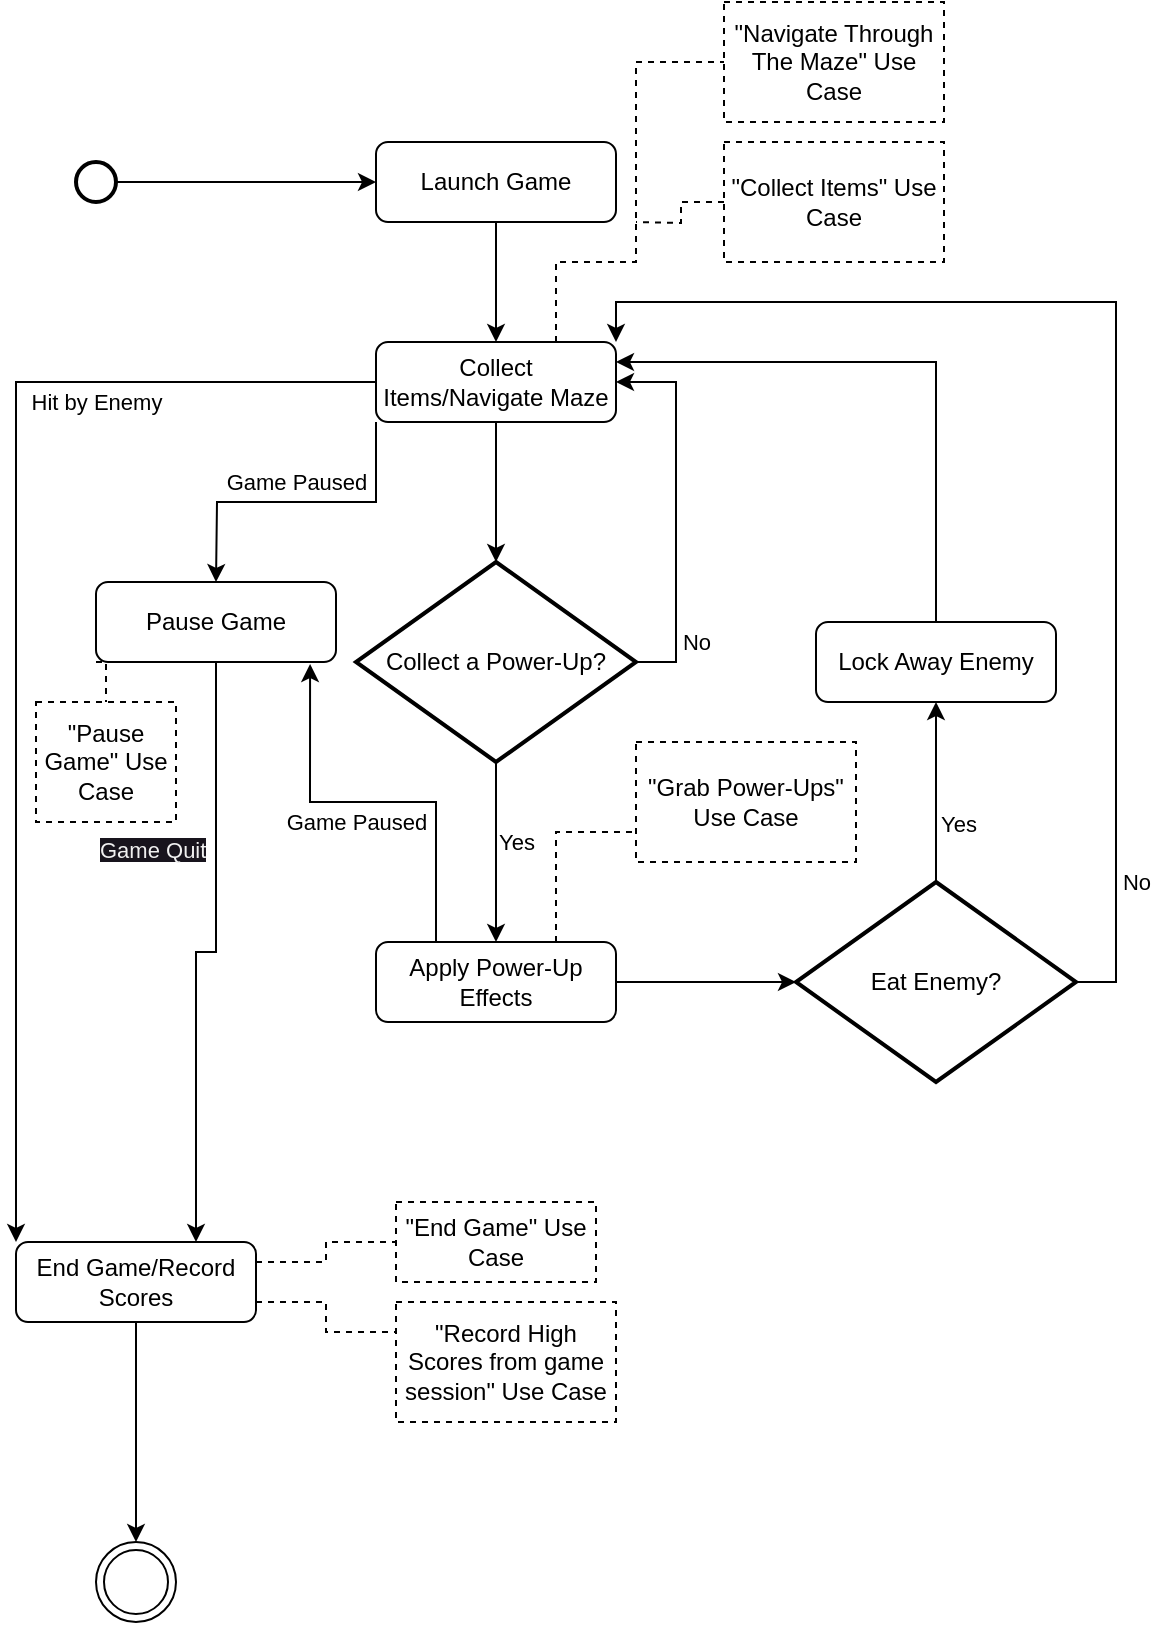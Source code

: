 <mxfile version="24.7.17">
  <diagram id="C5RBs43oDa-KdzZeNtuy" name="Page-1">
    <mxGraphModel dx="1098" dy="1072" grid="1" gridSize="10" guides="1" tooltips="1" connect="1" arrows="1" fold="1" page="1" pageScale="1" pageWidth="827" pageHeight="1169" math="0" shadow="0">
      <root>
        <mxCell id="WIyWlLk6GJQsqaUBKTNV-0" />
        <mxCell id="WIyWlLk6GJQsqaUBKTNV-1" parent="WIyWlLk6GJQsqaUBKTNV-0" />
        <mxCell id="IGfxAkFm8eXObLf6aFfo-50" style="edgeStyle=orthogonalEdgeStyle;rounded=0;orthogonalLoop=1;jettySize=auto;html=1;exitX=0.75;exitY=0;exitDx=0;exitDy=0;entryX=0;entryY=0.5;entryDx=0;entryDy=0;endArrow=none;endFill=0;dashed=1;" edge="1" parent="WIyWlLk6GJQsqaUBKTNV-1" source="WIyWlLk6GJQsqaUBKTNV-7" target="IGfxAkFm8eXObLf6aFfo-49">
          <mxGeometry relative="1" as="geometry">
            <Array as="points">
              <mxPoint x="330" y="190" />
              <mxPoint x="370" y="190" />
              <mxPoint x="370" y="90" />
            </Array>
          </mxGeometry>
        </mxCell>
        <mxCell id="WIyWlLk6GJQsqaUBKTNV-3" value="Launch Game" style="rounded=1;whiteSpace=wrap;html=1;fontSize=12;glass=0;strokeWidth=1;shadow=0;" parent="WIyWlLk6GJQsqaUBKTNV-1" vertex="1">
          <mxGeometry x="240" y="130" width="120" height="40" as="geometry" />
        </mxCell>
        <mxCell id="IGfxAkFm8eXObLf6aFfo-20" style="edgeStyle=orthogonalEdgeStyle;rounded=0;orthogonalLoop=1;jettySize=auto;html=1;exitX=0;exitY=0.5;exitDx=0;exitDy=0;entryX=0;entryY=0;entryDx=0;entryDy=0;" edge="1" parent="WIyWlLk6GJQsqaUBKTNV-1" source="WIyWlLk6GJQsqaUBKTNV-7" target="IGfxAkFm8eXObLf6aFfo-19">
          <mxGeometry relative="1" as="geometry" />
        </mxCell>
        <mxCell id="IGfxAkFm8eXObLf6aFfo-21" value="Hit by Enemy" style="edgeLabel;html=1;align=center;verticalAlign=middle;resizable=0;points=[];" vertex="1" connectable="0" parent="IGfxAkFm8eXObLf6aFfo-20">
          <mxGeometry x="-0.273" relative="1" as="geometry">
            <mxPoint x="40" y="-32" as="offset" />
          </mxGeometry>
        </mxCell>
        <mxCell id="IGfxAkFm8eXObLf6aFfo-29" style="edgeStyle=orthogonalEdgeStyle;rounded=0;orthogonalLoop=1;jettySize=auto;html=1;exitX=0;exitY=1;exitDx=0;exitDy=0;" edge="1" parent="WIyWlLk6GJQsqaUBKTNV-1" source="WIyWlLk6GJQsqaUBKTNV-7">
          <mxGeometry relative="1" as="geometry">
            <mxPoint x="160" y="350" as="targetPoint" />
          </mxGeometry>
        </mxCell>
        <mxCell id="WIyWlLk6GJQsqaUBKTNV-7" value="Collect Items/Navigate Maze" style="rounded=1;whiteSpace=wrap;html=1;fontSize=12;glass=0;strokeWidth=1;shadow=0;" parent="WIyWlLk6GJQsqaUBKTNV-1" vertex="1">
          <mxGeometry x="240" y="230" width="120" height="40" as="geometry" />
        </mxCell>
        <mxCell id="IGfxAkFm8eXObLf6aFfo-54" style="edgeStyle=orthogonalEdgeStyle;rounded=0;orthogonalLoop=1;jettySize=auto;html=1;exitX=0.75;exitY=0;exitDx=0;exitDy=0;entryX=0;entryY=0.75;entryDx=0;entryDy=0;endArrow=none;endFill=0;dashed=1;" edge="1" parent="WIyWlLk6GJQsqaUBKTNV-1" source="WIyWlLk6GJQsqaUBKTNV-12" target="IGfxAkFm8eXObLf6aFfo-53">
          <mxGeometry relative="1" as="geometry" />
        </mxCell>
        <mxCell id="WIyWlLk6GJQsqaUBKTNV-12" value="Apply Power-Up Effects" style="rounded=1;whiteSpace=wrap;html=1;fontSize=12;glass=0;strokeWidth=1;shadow=0;" parent="WIyWlLk6GJQsqaUBKTNV-1" vertex="1">
          <mxGeometry x="240" y="530" width="120" height="40" as="geometry" />
        </mxCell>
        <mxCell id="IGfxAkFm8eXObLf6aFfo-2" style="edgeStyle=orthogonalEdgeStyle;rounded=0;orthogonalLoop=1;jettySize=auto;html=1;exitX=1;exitY=0.5;exitDx=0;exitDy=0;exitPerimeter=0;entryX=0;entryY=0.5;entryDx=0;entryDy=0;" edge="1" parent="WIyWlLk6GJQsqaUBKTNV-1" source="IGfxAkFm8eXObLf6aFfo-0" target="WIyWlLk6GJQsqaUBKTNV-3">
          <mxGeometry relative="1" as="geometry" />
        </mxCell>
        <mxCell id="IGfxAkFm8eXObLf6aFfo-0" value="" style="strokeWidth=2;html=1;shape=mxgraph.flowchart.start_2;whiteSpace=wrap;" vertex="1" parent="WIyWlLk6GJQsqaUBKTNV-1">
          <mxGeometry x="90" y="140" width="20" height="20" as="geometry" />
        </mxCell>
        <mxCell id="IGfxAkFm8eXObLf6aFfo-6" style="edgeStyle=orthogonalEdgeStyle;rounded=0;orthogonalLoop=1;jettySize=auto;html=1;exitX=1;exitY=0.5;exitDx=0;exitDy=0;exitPerimeter=0;entryX=1;entryY=0.5;entryDx=0;entryDy=0;" edge="1" parent="WIyWlLk6GJQsqaUBKTNV-1" source="IGfxAkFm8eXObLf6aFfo-3" target="WIyWlLk6GJQsqaUBKTNV-7">
          <mxGeometry relative="1" as="geometry" />
        </mxCell>
        <mxCell id="IGfxAkFm8eXObLf6aFfo-7" value="No" style="edgeLabel;html=1;align=center;verticalAlign=middle;resizable=0;points=[];" vertex="1" connectable="0" parent="IGfxAkFm8eXObLf6aFfo-6">
          <mxGeometry x="-0.295" y="-1" relative="1" as="geometry">
            <mxPoint x="9" y="37" as="offset" />
          </mxGeometry>
        </mxCell>
        <mxCell id="IGfxAkFm8eXObLf6aFfo-8" style="edgeStyle=orthogonalEdgeStyle;rounded=0;orthogonalLoop=1;jettySize=auto;html=1;exitX=0.5;exitY=1;exitDx=0;exitDy=0;exitPerimeter=0;entryX=0.5;entryY=0;entryDx=0;entryDy=0;" edge="1" parent="WIyWlLk6GJQsqaUBKTNV-1" source="IGfxAkFm8eXObLf6aFfo-3" target="WIyWlLk6GJQsqaUBKTNV-12">
          <mxGeometry relative="1" as="geometry" />
        </mxCell>
        <mxCell id="IGfxAkFm8eXObLf6aFfo-9" value="Yes" style="edgeLabel;html=1;align=center;verticalAlign=middle;resizable=0;points=[];" vertex="1" connectable="0" parent="IGfxAkFm8eXObLf6aFfo-8">
          <mxGeometry x="-0.111" relative="1" as="geometry">
            <mxPoint x="10" as="offset" />
          </mxGeometry>
        </mxCell>
        <mxCell id="IGfxAkFm8eXObLf6aFfo-3" value="Collect a Power-Up?" style="strokeWidth=2;html=1;shape=mxgraph.flowchart.decision;whiteSpace=wrap;" vertex="1" parent="WIyWlLk6GJQsqaUBKTNV-1">
          <mxGeometry x="230" y="340" width="140" height="100" as="geometry" />
        </mxCell>
        <mxCell id="IGfxAkFm8eXObLf6aFfo-4" style="edgeStyle=orthogonalEdgeStyle;rounded=0;orthogonalLoop=1;jettySize=auto;html=1;exitX=0.5;exitY=1;exitDx=0;exitDy=0;entryX=0.5;entryY=0;entryDx=0;entryDy=0;" edge="1" parent="WIyWlLk6GJQsqaUBKTNV-1" source="WIyWlLk6GJQsqaUBKTNV-3" target="WIyWlLk6GJQsqaUBKTNV-7">
          <mxGeometry relative="1" as="geometry">
            <mxPoint x="120" y="210" as="sourcePoint" />
            <mxPoint x="250" y="210" as="targetPoint" />
          </mxGeometry>
        </mxCell>
        <mxCell id="IGfxAkFm8eXObLf6aFfo-5" style="edgeStyle=orthogonalEdgeStyle;rounded=0;orthogonalLoop=1;jettySize=auto;html=1;exitX=0.5;exitY=1;exitDx=0;exitDy=0;entryX=0.5;entryY=0;entryDx=0;entryDy=0;entryPerimeter=0;" edge="1" parent="WIyWlLk6GJQsqaUBKTNV-1" source="WIyWlLk6GJQsqaUBKTNV-7" target="IGfxAkFm8eXObLf6aFfo-3">
          <mxGeometry relative="1" as="geometry" />
        </mxCell>
        <mxCell id="IGfxAkFm8eXObLf6aFfo-13" style="edgeStyle=orthogonalEdgeStyle;rounded=0;orthogonalLoop=1;jettySize=auto;html=1;exitX=0.5;exitY=0;exitDx=0;exitDy=0;exitPerimeter=0;" edge="1" parent="WIyWlLk6GJQsqaUBKTNV-1" source="IGfxAkFm8eXObLf6aFfo-11">
          <mxGeometry relative="1" as="geometry">
            <mxPoint x="520" y="410" as="targetPoint" />
          </mxGeometry>
        </mxCell>
        <mxCell id="IGfxAkFm8eXObLf6aFfo-16" value="Yes" style="edgeLabel;html=1;align=center;verticalAlign=middle;resizable=0;points=[];" vertex="1" connectable="0" parent="IGfxAkFm8eXObLf6aFfo-13">
          <mxGeometry x="0.127" y="-2" relative="1" as="geometry">
            <mxPoint x="8" y="21" as="offset" />
          </mxGeometry>
        </mxCell>
        <mxCell id="IGfxAkFm8eXObLf6aFfo-25" style="edgeStyle=orthogonalEdgeStyle;rounded=0;orthogonalLoop=1;jettySize=auto;html=1;exitX=1;exitY=0.5;exitDx=0;exitDy=0;exitPerimeter=0;entryX=1;entryY=0;entryDx=0;entryDy=0;" edge="1" parent="WIyWlLk6GJQsqaUBKTNV-1" source="IGfxAkFm8eXObLf6aFfo-11" target="WIyWlLk6GJQsqaUBKTNV-7">
          <mxGeometry relative="1" as="geometry" />
        </mxCell>
        <mxCell id="IGfxAkFm8eXObLf6aFfo-26" value="No" style="edgeLabel;html=1;align=center;verticalAlign=middle;resizable=0;points=[];" vertex="1" connectable="0" parent="IGfxAkFm8eXObLf6aFfo-25">
          <mxGeometry x="-0.768" y="-2" relative="1" as="geometry">
            <mxPoint x="8" y="3" as="offset" />
          </mxGeometry>
        </mxCell>
        <mxCell id="IGfxAkFm8eXObLf6aFfo-11" value="Eat Enemy?" style="strokeWidth=2;html=1;shape=mxgraph.flowchart.decision;whiteSpace=wrap;" vertex="1" parent="WIyWlLk6GJQsqaUBKTNV-1">
          <mxGeometry x="450" y="500" width="140" height="100" as="geometry" />
        </mxCell>
        <mxCell id="IGfxAkFm8eXObLf6aFfo-12" style="edgeStyle=orthogonalEdgeStyle;rounded=0;orthogonalLoop=1;jettySize=auto;html=1;exitX=1;exitY=0.5;exitDx=0;exitDy=0;entryX=0;entryY=0.5;entryDx=0;entryDy=0;entryPerimeter=0;" edge="1" parent="WIyWlLk6GJQsqaUBKTNV-1" source="WIyWlLk6GJQsqaUBKTNV-12" target="IGfxAkFm8eXObLf6aFfo-11">
          <mxGeometry relative="1" as="geometry" />
        </mxCell>
        <mxCell id="IGfxAkFm8eXObLf6aFfo-24" style="edgeStyle=orthogonalEdgeStyle;rounded=0;orthogonalLoop=1;jettySize=auto;html=1;exitX=0.5;exitY=0;exitDx=0;exitDy=0;entryX=1;entryY=0.25;entryDx=0;entryDy=0;" edge="1" parent="WIyWlLk6GJQsqaUBKTNV-1" source="IGfxAkFm8eXObLf6aFfo-14" target="WIyWlLk6GJQsqaUBKTNV-7">
          <mxGeometry relative="1" as="geometry" />
        </mxCell>
        <mxCell id="IGfxAkFm8eXObLf6aFfo-14" value="Lock Away Enemy" style="rounded=1;whiteSpace=wrap;html=1;fontSize=12;glass=0;strokeWidth=1;shadow=0;" vertex="1" parent="WIyWlLk6GJQsqaUBKTNV-1">
          <mxGeometry x="460" y="370" width="120" height="40" as="geometry" />
        </mxCell>
        <mxCell id="IGfxAkFm8eXObLf6aFfo-37" style="edgeStyle=orthogonalEdgeStyle;rounded=0;orthogonalLoop=1;jettySize=auto;html=1;exitX=0.5;exitY=1;exitDx=0;exitDy=0;" edge="1" parent="WIyWlLk6GJQsqaUBKTNV-1" source="IGfxAkFm8eXObLf6aFfo-19">
          <mxGeometry relative="1" as="geometry">
            <mxPoint x="120" y="830" as="targetPoint" />
          </mxGeometry>
        </mxCell>
        <mxCell id="IGfxAkFm8eXObLf6aFfo-46" style="edgeStyle=orthogonalEdgeStyle;rounded=0;orthogonalLoop=1;jettySize=auto;html=1;exitX=1;exitY=0.25;exitDx=0;exitDy=0;entryX=0;entryY=0.5;entryDx=0;entryDy=0;endArrow=none;endFill=0;dashed=1;" edge="1" parent="WIyWlLk6GJQsqaUBKTNV-1" source="IGfxAkFm8eXObLf6aFfo-19" target="IGfxAkFm8eXObLf6aFfo-45">
          <mxGeometry relative="1" as="geometry" />
        </mxCell>
        <mxCell id="IGfxAkFm8eXObLf6aFfo-48" style="edgeStyle=orthogonalEdgeStyle;rounded=0;orthogonalLoop=1;jettySize=auto;html=1;exitX=1;exitY=0.75;exitDx=0;exitDy=0;entryX=0;entryY=0.25;entryDx=0;entryDy=0;endArrow=none;endFill=0;dashed=1;" edge="1" parent="WIyWlLk6GJQsqaUBKTNV-1" source="IGfxAkFm8eXObLf6aFfo-19" target="IGfxAkFm8eXObLf6aFfo-47">
          <mxGeometry relative="1" as="geometry" />
        </mxCell>
        <mxCell id="IGfxAkFm8eXObLf6aFfo-19" value="End Game/Record Scores" style="rounded=1;whiteSpace=wrap;html=1;fontSize=12;glass=0;strokeWidth=1;shadow=0;" vertex="1" parent="WIyWlLk6GJQsqaUBKTNV-1">
          <mxGeometry x="60" y="680" width="120" height="40" as="geometry" />
        </mxCell>
        <mxCell id="IGfxAkFm8eXObLf6aFfo-31" style="edgeStyle=orthogonalEdgeStyle;rounded=0;orthogonalLoop=1;jettySize=auto;html=1;exitX=0.5;exitY=1;exitDx=0;exitDy=0;entryX=0.75;entryY=0;entryDx=0;entryDy=0;" edge="1" parent="WIyWlLk6GJQsqaUBKTNV-1" source="IGfxAkFm8eXObLf6aFfo-30" target="IGfxAkFm8eXObLf6aFfo-19">
          <mxGeometry relative="1" as="geometry" />
        </mxCell>
        <mxCell id="IGfxAkFm8eXObLf6aFfo-56" style="edgeStyle=orthogonalEdgeStyle;rounded=0;orthogonalLoop=1;jettySize=auto;html=1;exitX=0;exitY=1;exitDx=0;exitDy=0;entryX=0.5;entryY=0;entryDx=0;entryDy=0;endArrow=none;endFill=0;dashed=1;" edge="1" parent="WIyWlLk6GJQsqaUBKTNV-1" source="IGfxAkFm8eXObLf6aFfo-30" target="IGfxAkFm8eXObLf6aFfo-55">
          <mxGeometry relative="1" as="geometry" />
        </mxCell>
        <mxCell id="IGfxAkFm8eXObLf6aFfo-30" value="Pause Game" style="rounded=1;whiteSpace=wrap;html=1;fontSize=12;glass=0;strokeWidth=1;shadow=0;" vertex="1" parent="WIyWlLk6GJQsqaUBKTNV-1">
          <mxGeometry x="100" y="350" width="120" height="40" as="geometry" />
        </mxCell>
        <mxCell id="IGfxAkFm8eXObLf6aFfo-32" value="&lt;span style=&quot;color: rgb(240, 240, 240); font-family: Helvetica; font-size: 11px; font-style: normal; font-variant-ligatures: normal; font-variant-caps: normal; font-weight: 400; letter-spacing: normal; orphans: 2; text-align: center; text-indent: 0px; text-transform: none; widows: 2; word-spacing: 0px; -webkit-text-stroke-width: 0px; white-space: nowrap; background-color: rgb(24, 20, 29); text-decoration-thickness: initial; text-decoration-style: initial; text-decoration-color: initial; display: inline !important; float: none;&quot;&gt;Game Quit&lt;/span&gt;" style="text;whiteSpace=wrap;html=1;" vertex="1" parent="WIyWlLk6GJQsqaUBKTNV-1">
          <mxGeometry x="100" y="470" width="100" height="40" as="geometry" />
        </mxCell>
        <mxCell id="IGfxAkFm8eXObLf6aFfo-34" style="edgeStyle=orthogonalEdgeStyle;rounded=0;orthogonalLoop=1;jettySize=auto;html=1;exitX=0.25;exitY=0;exitDx=0;exitDy=0;entryX=0.892;entryY=1.025;entryDx=0;entryDy=0;entryPerimeter=0;" edge="1" parent="WIyWlLk6GJQsqaUBKTNV-1" source="WIyWlLk6GJQsqaUBKTNV-12" target="IGfxAkFm8eXObLf6aFfo-30">
          <mxGeometry relative="1" as="geometry" />
        </mxCell>
        <mxCell id="IGfxAkFm8eXObLf6aFfo-35" value="Game Paused" style="edgeLabel;html=1;align=center;verticalAlign=middle;resizable=0;points=[];" vertex="1" connectable="0" parent="IGfxAkFm8eXObLf6aFfo-34">
          <mxGeometry x="-0.158" y="-2" relative="1" as="geometry">
            <mxPoint x="-25" y="12" as="offset" />
          </mxGeometry>
        </mxCell>
        <mxCell id="IGfxAkFm8eXObLf6aFfo-36" value="Game Paused" style="edgeLabel;html=1;align=center;verticalAlign=middle;resizable=0;points=[];" vertex="1" connectable="0" parent="WIyWlLk6GJQsqaUBKTNV-1">
          <mxGeometry x="200" y="300" as="geometry" />
        </mxCell>
        <mxCell id="IGfxAkFm8eXObLf6aFfo-40" value="" style="ellipse;shape=doubleEllipse;whiteSpace=wrap;html=1;" vertex="1" parent="WIyWlLk6GJQsqaUBKTNV-1">
          <mxGeometry x="100" y="830" width="40" height="40" as="geometry" />
        </mxCell>
        <mxCell id="IGfxAkFm8eXObLf6aFfo-45" value="&quot;End Game&quot; Use Case" style="text;html=1;align=center;verticalAlign=middle;whiteSpace=wrap;rounded=0;strokeColor=default;dashed=1;" vertex="1" parent="WIyWlLk6GJQsqaUBKTNV-1">
          <mxGeometry x="250" y="660" width="100" height="40" as="geometry" />
        </mxCell>
        <mxCell id="IGfxAkFm8eXObLf6aFfo-47" value="&quot;Record High Scores from game session&quot; Use Case" style="text;html=1;align=center;verticalAlign=middle;whiteSpace=wrap;rounded=0;strokeColor=default;dashed=1;" vertex="1" parent="WIyWlLk6GJQsqaUBKTNV-1">
          <mxGeometry x="250" y="710" width="110" height="60" as="geometry" />
        </mxCell>
        <mxCell id="IGfxAkFm8eXObLf6aFfo-49" value="&quot;Navigate Through The Maze&quot; Use Case" style="text;html=1;align=center;verticalAlign=middle;whiteSpace=wrap;rounded=0;strokeColor=default;dashed=1;" vertex="1" parent="WIyWlLk6GJQsqaUBKTNV-1">
          <mxGeometry x="414" y="60" width="110" height="60" as="geometry" />
        </mxCell>
        <mxCell id="IGfxAkFm8eXObLf6aFfo-52" style="edgeStyle=orthogonalEdgeStyle;rounded=0;orthogonalLoop=1;jettySize=auto;html=1;exitX=0;exitY=0.5;exitDx=0;exitDy=0;endArrow=none;endFill=0;dashed=1;" edge="1" parent="WIyWlLk6GJQsqaUBKTNV-1" source="IGfxAkFm8eXObLf6aFfo-51">
          <mxGeometry relative="1" as="geometry">
            <mxPoint x="370" y="170" as="targetPoint" />
          </mxGeometry>
        </mxCell>
        <mxCell id="IGfxAkFm8eXObLf6aFfo-51" value="&quot;Collect Items&quot; Use Case" style="text;html=1;align=center;verticalAlign=middle;whiteSpace=wrap;rounded=0;strokeColor=default;dashed=1;" vertex="1" parent="WIyWlLk6GJQsqaUBKTNV-1">
          <mxGeometry x="414" y="130" width="110" height="60" as="geometry" />
        </mxCell>
        <mxCell id="IGfxAkFm8eXObLf6aFfo-53" value="&quot;Grab Power-Ups&quot; Use Case" style="text;html=1;align=center;verticalAlign=middle;whiteSpace=wrap;rounded=0;strokeColor=default;dashed=1;" vertex="1" parent="WIyWlLk6GJQsqaUBKTNV-1">
          <mxGeometry x="370" y="430" width="110" height="60" as="geometry" />
        </mxCell>
        <mxCell id="IGfxAkFm8eXObLf6aFfo-55" value="&quot;Pause Game&quot; Use Case" style="text;html=1;align=center;verticalAlign=middle;whiteSpace=wrap;rounded=0;strokeColor=default;dashed=1;" vertex="1" parent="WIyWlLk6GJQsqaUBKTNV-1">
          <mxGeometry x="70" y="410" width="70" height="60" as="geometry" />
        </mxCell>
      </root>
    </mxGraphModel>
  </diagram>
</mxfile>
